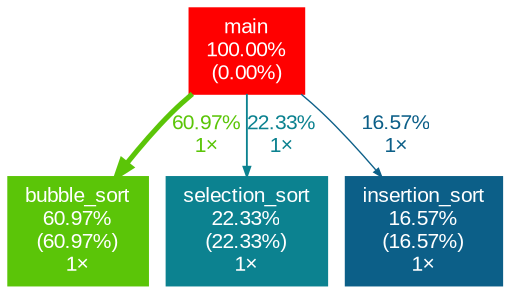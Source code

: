 digraph {
	graph [fontname=Arial, nodesep=0.125, ranksep=0.25];
	node [fontcolor=white, fontname=Arial, height=0, shape=box, style=filled, width=0];
	edge [fontname=Arial];
	1 [color="#ff0000", fontcolor="#ffffff", fontsize="10.00", label="main\n100.00%\n(0.00%)"];
	1 -> 2 [arrowsize="0.78", color="#5bc508", fontcolor="#5bc508", fontsize="10.00", label="60.97%\n1×", labeldistance="2.44", penwidth="2.44"];
	1 -> 3 [arrowsize="0.47", color="#0c8290", fontcolor="#0c8290", fontsize="10.00", label="22.33%\n1×", labeldistance="0.89", penwidth="0.89"];
	1 -> 4 [arrowsize="0.41", color="#0c5f88", fontcolor="#0c5f88", fontsize="10.00", label="16.57%\n1×", labeldistance="0.66", penwidth="0.66"];
	2 [color="#5bc508", fontcolor="#ffffff", fontsize="10.00", label="bubble_sort\n60.97%\n(60.97%)\n1×"];
	3 [color="#0c8290", fontcolor="#ffffff", fontsize="10.00", label="selection_sort\n22.33%\n(22.33%)\n1×"];
	4 [color="#0c5f88", fontcolor="#ffffff", fontsize="10.00", label="insertion_sort\n16.57%\n(16.57%)\n1×"];
}

